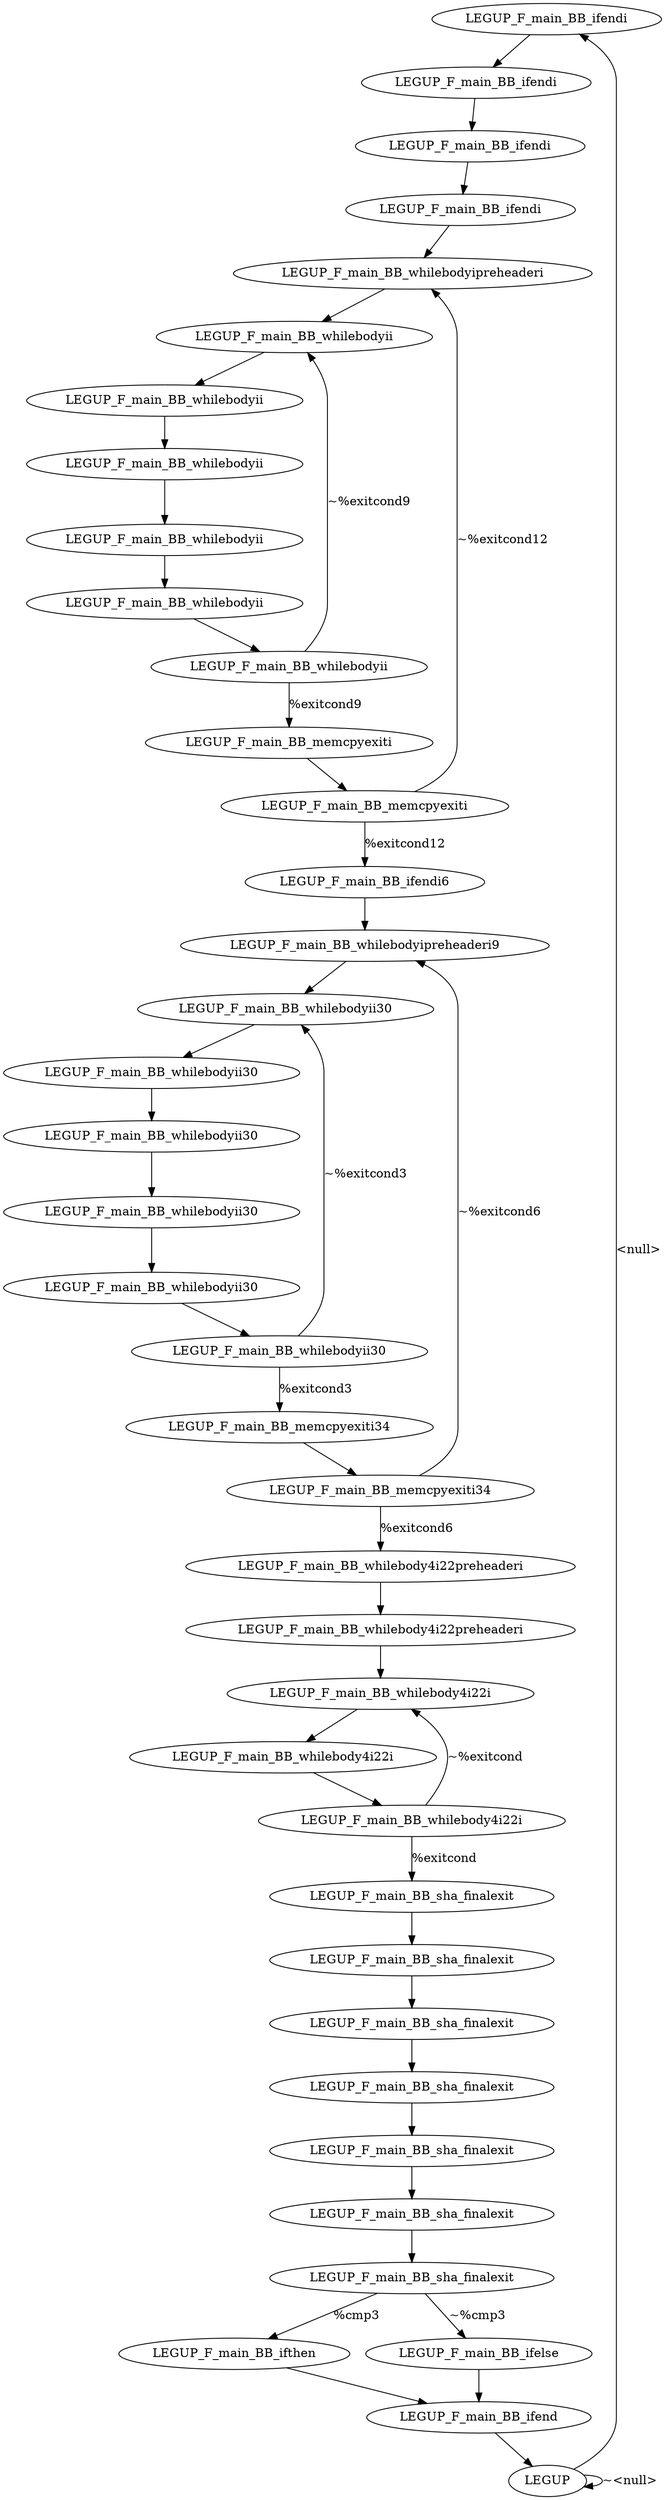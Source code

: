 digraph {
Node0x33a8fe0[label="LEGUP_F_main_BB_ifendi"];
Node0x3377d30[label="LEGUP"];
Node0x3377d30 -> Node0x33a8fe0[label="<null>"];
Node0x3377d30 -> Node0x3377d30[label="~<null>"];
Node0x33a90b0[label="LEGUP_F_main_BB_ifendi"];
Node0x33a8fe0 -> Node0x33a90b0;
Node0x33a9180[label="LEGUP_F_main_BB_ifendi"];
Node0x33a90b0 -> Node0x33a9180;
Node0x33a9250[label="LEGUP_F_main_BB_ifendi"];
Node0x33a9180 -> Node0x33a9250;
Node0x33a9320[label="LEGUP_F_main_BB_whilebodyipreheaderi"];
Node0x33a9250 -> Node0x33a9320;
Node0x33a93f0[label="LEGUP_F_main_BB_whilebodyii"];
Node0x33a9320 -> Node0x33a93f0;
Node0x33a94c0[label="LEGUP_F_main_BB_whilebodyii"];
Node0x33a93f0 -> Node0x33a94c0;
Node0x33fc2b0[label="LEGUP_F_main_BB_whilebodyii"];
Node0x33a94c0 -> Node0x33fc2b0;
Node0x33fc380[label="LEGUP_F_main_BB_whilebodyii"];
Node0x33fc2b0 -> Node0x33fc380;
Node0x33fc450[label="LEGUP_F_main_BB_whilebodyii"];
Node0x33fc380 -> Node0x33fc450;
Node0x33fc520[label="LEGUP_F_main_BB_whilebodyii"];
Node0x33fc450 -> Node0x33fc520;
Node0x33fc5f0[label="LEGUP_F_main_BB_memcpyexiti"];
Node0x33fc520 -> Node0x33fc5f0[label="%exitcond9"];
Node0x33fc520 -> Node0x33a93f0[label="~%exitcond9"];
Node0x33fc6c0[label="LEGUP_F_main_BB_memcpyexiti"];
Node0x33fc5f0 -> Node0x33fc6c0;
Node0x33fc790[label="LEGUP_F_main_BB_ifendi6"];
Node0x33fc6c0 -> Node0x33fc790[label="%exitcond12"];
Node0x33fc6c0 -> Node0x33a9320[label="~%exitcond12"];
Node0x33fc860[label="LEGUP_F_main_BB_whilebodyipreheaderi9"];
Node0x33fc790 -> Node0x33fc860;
Node0x33fc930[label="LEGUP_F_main_BB_whilebodyii30"];
Node0x33fc860 -> Node0x33fc930;
Node0x3376ba0[label="LEGUP_F_main_BB_whilebodyii30"];
Node0x33fc930 -> Node0x3376ba0;
Node0x3376c70[label="LEGUP_F_main_BB_whilebodyii30"];
Node0x3376ba0 -> Node0x3376c70;
Node0x3376d40[label="LEGUP_F_main_BB_whilebodyii30"];
Node0x3376c70 -> Node0x3376d40;
Node0x3376e10[label="LEGUP_F_main_BB_whilebodyii30"];
Node0x3376d40 -> Node0x3376e10;
Node0x3376ee0[label="LEGUP_F_main_BB_whilebodyii30"];
Node0x3376e10 -> Node0x3376ee0;
Node0x3376fb0[label="LEGUP_F_main_BB_memcpyexiti34"];
Node0x3376ee0 -> Node0x3376fb0[label="%exitcond3"];
Node0x3376ee0 -> Node0x33fc930[label="~%exitcond3"];
Node0x3377080[label="LEGUP_F_main_BB_memcpyexiti34"];
Node0x3376fb0 -> Node0x3377080;
Node0x3377150[label="LEGUP_F_main_BB_whilebody4i22preheaderi"];
Node0x3377080 -> Node0x3377150[label="%exitcond6"];
Node0x3377080 -> Node0x33fc860[label="~%exitcond6"];
Node0x3377260[label="LEGUP_F_main_BB_whilebody4i22preheaderi"];
Node0x3377150 -> Node0x3377260;
Node0x337f0b0[label="LEGUP_F_main_BB_whilebody4i22i"];
Node0x3377260 -> Node0x337f0b0;
Node0x337f180[label="LEGUP_F_main_BB_whilebody4i22i"];
Node0x337f0b0 -> Node0x337f180;
Node0x337f290[label="LEGUP_F_main_BB_whilebody4i22i"];
Node0x337f180 -> Node0x337f290;
Node0x337f3a0[label="LEGUP_F_main_BB_sha_finalexit"];
Node0x337f290 -> Node0x337f3a0[label="%exitcond"];
Node0x337f290 -> Node0x337f0b0[label="~%exitcond"];
Node0x337f4b0[label="LEGUP_F_main_BB_sha_finalexit"];
Node0x337f3a0 -> Node0x337f4b0;
Node0x337f5c0[label="LEGUP_F_main_BB_sha_finalexit"];
Node0x337f4b0 -> Node0x337f5c0;
Node0x337f6d0[label="LEGUP_F_main_BB_sha_finalexit"];
Node0x337f5c0 -> Node0x337f6d0;
Node0x337f7e0[label="LEGUP_F_main_BB_sha_finalexit"];
Node0x337f6d0 -> Node0x337f7e0;
Node0x337f8f0[label="LEGUP_F_main_BB_sha_finalexit"];
Node0x337f7e0 -> Node0x337f8f0;
Node0x3363b90[label="LEGUP_F_main_BB_sha_finalexit"];
Node0x337f8f0 -> Node0x3363b90;
Node0x3363ca0[label="LEGUP_F_main_BB_ifthen"];
Node0x3363b90 -> Node0x3363ca0[label="%cmp3"];
Node0x3363db0[label="LEGUP_F_main_BB_ifelse"];
Node0x3363b90 -> Node0x3363db0[label="~%cmp3"];
Node0x3363ec0[label="LEGUP_F_main_BB_ifend"];
Node0x3363ca0 -> Node0x3363ec0;
Node0x3363db0 -> Node0x3363ec0;
Node0x3363ec0 -> Node0x3377d30;
}
